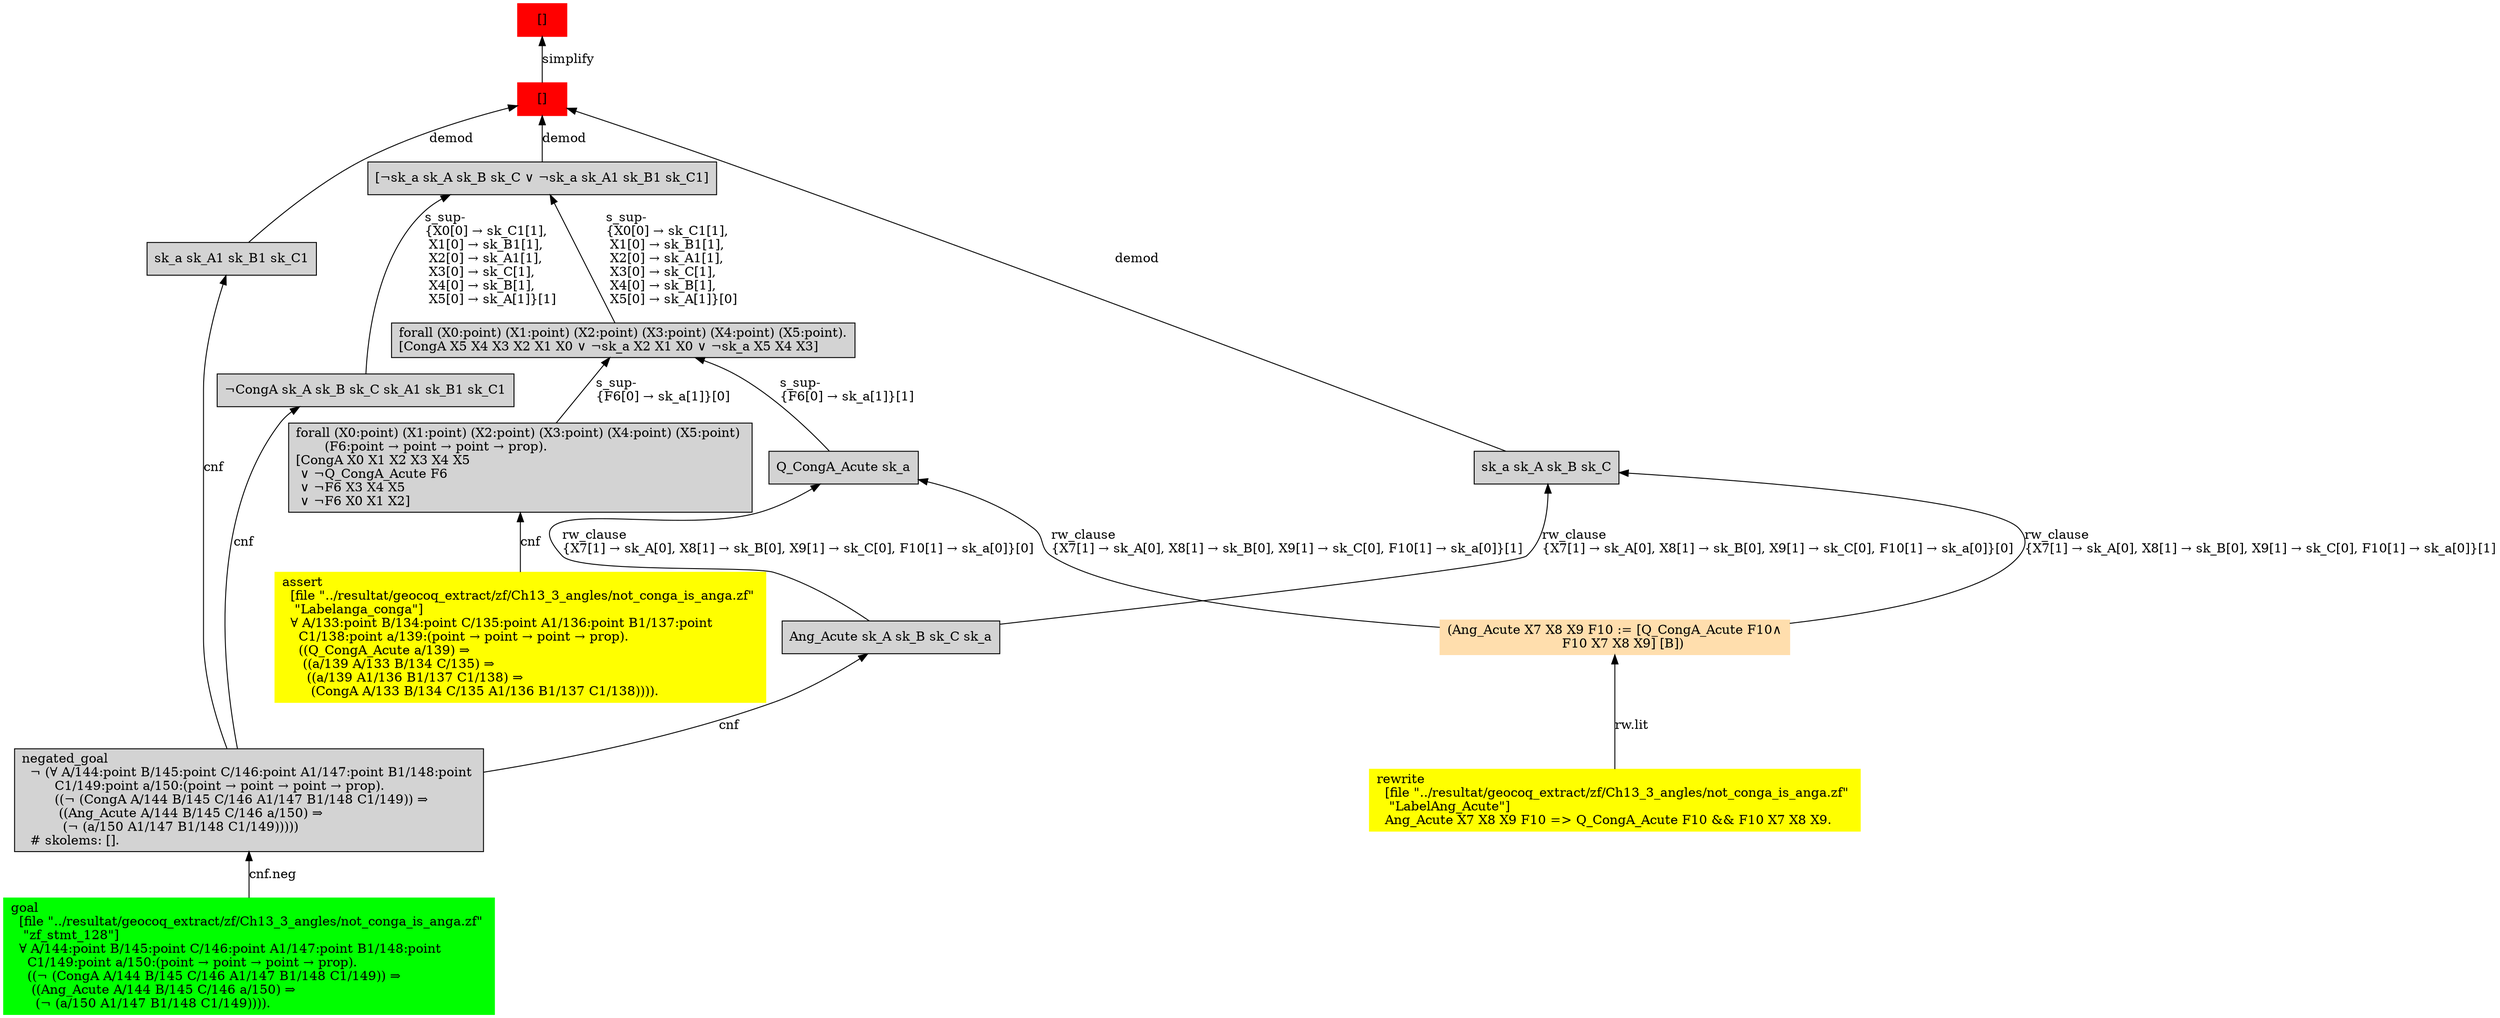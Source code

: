 digraph "unsat_graph" {
  vertex_0 [color=red, label="[]", shape=box, style=filled];
  vertex_0 -> vertex_1 [label="simplify", dir="back"];
  vertex_1 [color=red, label="[]", shape=box, style=filled];
  vertex_1 -> vertex_2 [label="demod", dir="back"];
  vertex_2 [shape=box, label="sk_a sk_A1 sk_B1 sk_C1\l", style=filled];
  vertex_2 -> vertex_3 [label="cnf", dir="back"];
  vertex_3 [shape=box, label="negated_goal\l  ¬ (∀ A/144:point B/145:point C/146:point A1/147:point B1/148:point \l        C1/149:point a/150:(point → point → point → prop).\l        ((¬ (CongA A/144 B/145 C/146 A1/147 B1/148 C1/149)) ⇒\l         ((Ang_Acute A/144 B/145 C/146 a/150) ⇒\l          (¬ (a/150 A1/147 B1/148 C1/149)))))\l  # skolems: [].\l", style=filled];
  vertex_3 -> vertex_4 [label="cnf.neg", dir="back"];
  vertex_4 [color=green, shape=box, label="goal\l  [file \"../resultat/geocoq_extract/zf/Ch13_3_angles/not_conga_is_anga.zf\" \l   \"zf_stmt_128\"]\l  ∀ A/144:point B/145:point C/146:point A1/147:point B1/148:point \l    C1/149:point a/150:(point → point → point → prop).\l    ((¬ (CongA A/144 B/145 C/146 A1/147 B1/148 C1/149)) ⇒\l     ((Ang_Acute A/144 B/145 C/146 a/150) ⇒\l      (¬ (a/150 A1/147 B1/148 C1/149)))).\l", style=filled];
  vertex_1 -> vertex_5 [label="demod", dir="back"];
  vertex_5 [shape=box, label="sk_a sk_A sk_B sk_C\l", style=filled];
  vertex_5 -> vertex_6 [label="rw_clause\l\{X7[1] → sk_A[0], X8[1] → sk_B[0], X9[1] → sk_C[0], F10[1] → sk_a[0]\}[1]\l", dir="back"];
  vertex_6 [color=navajowhite, shape=box, label="(Ang_Acute X7 X8 X9 F10 := [Q_CongA_Acute F10∧\l                            F10 X7 X8 X9] [B])\l", style=filled];
  vertex_6 -> vertex_7 [label="rw.lit", dir="back"];
  vertex_7 [color=yellow, shape=box, label="rewrite\l  [file \"../resultat/geocoq_extract/zf/Ch13_3_angles/not_conga_is_anga.zf\" \l   \"LabelAng_Acute\"]\l  Ang_Acute X7 X8 X9 F10 =\> Q_CongA_Acute F10 && F10 X7 X8 X9.\l", style=filled];
  vertex_5 -> vertex_8 [label="rw_clause\l\{X7[1] → sk_A[0], X8[1] → sk_B[0], X9[1] → sk_C[0], F10[1] → sk_a[0]\}[0]\l", dir="back"];
  vertex_8 [shape=box, label="Ang_Acute sk_A sk_B sk_C sk_a\l", style=filled];
  vertex_8 -> vertex_3 [label="cnf", dir="back"];
  vertex_1 -> vertex_9 [label="demod", dir="back"];
  vertex_9 [shape=box, label="[¬sk_a sk_A sk_B sk_C ∨ ¬sk_a sk_A1 sk_B1 sk_C1]\l", style=filled];
  vertex_9 -> vertex_10 [label="s_sup-\l\{X0[0] → sk_C1[1], \l X1[0] → sk_B1[1], \l X2[0] → sk_A1[1], \l X3[0] → sk_C[1], \l X4[0] → sk_B[1], \l X5[0] → sk_A[1]\}[1]\l", dir="back"];
  vertex_10 [shape=box, label="¬CongA sk_A sk_B sk_C sk_A1 sk_B1 sk_C1\l", style=filled];
  vertex_10 -> vertex_3 [label="cnf", dir="back"];
  vertex_9 -> vertex_11 [label="s_sup-\l\{X0[0] → sk_C1[1], \l X1[0] → sk_B1[1], \l X2[0] → sk_A1[1], \l X3[0] → sk_C[1], \l X4[0] → sk_B[1], \l X5[0] → sk_A[1]\}[0]\l", dir="back"];
  vertex_11 [shape=box, label="forall (X0:point) (X1:point) (X2:point) (X3:point) (X4:point) (X5:point).\l[CongA X5 X4 X3 X2 X1 X0 ∨ ¬sk_a X2 X1 X0 ∨ ¬sk_a X5 X4 X3]\l", style=filled];
  vertex_11 -> vertex_12 [label="s_sup-\l\{F6[0] → sk_a[1]\}[0]\l", dir="back"];
  vertex_12 [shape=box, label="forall (X0:point) (X1:point) (X2:point) (X3:point) (X4:point) (X5:point) \l       (F6:point → point → point → prop).\l[CongA X0 X1 X2 X3 X4 X5\l ∨ ¬Q_CongA_Acute F6\l ∨ ¬F6 X3 X4 X5\l ∨ ¬F6 X0 X1 X2]\l", style=filled];
  vertex_12 -> vertex_13 [label="cnf", dir="back"];
  vertex_13 [color=yellow, shape=box, label="assert\l  [file \"../resultat/geocoq_extract/zf/Ch13_3_angles/not_conga_is_anga.zf\" \l   \"Labelanga_conga\"]\l  ∀ A/133:point B/134:point C/135:point A1/136:point B1/137:point \l    C1/138:point a/139:(point → point → point → prop).\l    ((Q_CongA_Acute a/139) ⇒\l     ((a/139 A/133 B/134 C/135) ⇒\l      ((a/139 A1/136 B1/137 C1/138) ⇒\l       (CongA A/133 B/134 C/135 A1/136 B1/137 C1/138)))).\l", style=filled];
  vertex_11 -> vertex_14 [label="s_sup-\l\{F6[0] → sk_a[1]\}[1]\l", dir="back"];
  vertex_14 [shape=box, label="Q_CongA_Acute sk_a\l", style=filled];
  vertex_14 -> vertex_6 [label="rw_clause\l\{X7[1] → sk_A[0], X8[1] → sk_B[0], X9[1] → sk_C[0], F10[1] → sk_a[0]\}[1]\l", dir="back"];
  vertex_14 -> vertex_8 [label="rw_clause\l\{X7[1] → sk_A[0], X8[1] → sk_B[0], X9[1] → sk_C[0], F10[1] → sk_a[0]\}[0]\l", dir="back"];
  }


